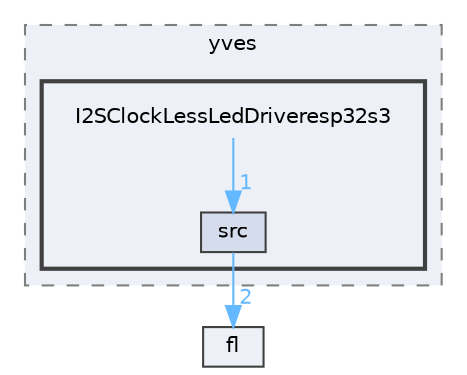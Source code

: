digraph "third_party/yves/I2SClockLessLedDriveresp32s3"
{
 // INTERACTIVE_SVG=YES
 // LATEX_PDF_SIZE
  bgcolor="transparent";
  edge [fontname=Helvetica,fontsize=10,labelfontname=Helvetica,labelfontsize=10];
  node [fontname=Helvetica,fontsize=10,shape=box,height=0.2,width=0.4];
  compound=true
  subgraph clusterdir_9dccaf858a7ff7f079e45ffd53709862 {
    graph [ bgcolor="#edf0f7", pencolor="grey50", label="yves", fontname=Helvetica,fontsize=10 style="filled,dashed", URL="dir_9dccaf858a7ff7f079e45ffd53709862.html",tooltip=""]
  subgraph clusterdir_6967420d75a895a264b6b63a4f9b2562 {
    graph [ bgcolor="#edf0f7", pencolor="grey25", label="", fontname=Helvetica,fontsize=10 style="filled,bold", URL="dir_6967420d75a895a264b6b63a4f9b2562.html",tooltip=""]
    dir_6967420d75a895a264b6b63a4f9b2562 [shape=plaintext, label="I2SClockLessLedDriveresp32s3"];
  dir_74527076c98eac4b0135801e93064360 [label="src", fillcolor="#d5ddec", color="grey25", style="filled", URL="dir_74527076c98eac4b0135801e93064360.html",tooltip=""];
  }
  }
  dir_4d1829fa9bd13d7db71e765b2707b248 [label="fl", fillcolor="#edf0f7", color="grey25", style="filled", URL="dir_4d1829fa9bd13d7db71e765b2707b248.html",tooltip=""];
  dir_6967420d75a895a264b6b63a4f9b2562->dir_74527076c98eac4b0135801e93064360 [headlabel="1", labeldistance=1.5 headhref="dir_000060_000097.html" href="dir_000060_000097.html" color="steelblue1" fontcolor="steelblue1"];
  dir_74527076c98eac4b0135801e93064360->dir_4d1829fa9bd13d7db71e765b2707b248 [headlabel="2", labeldistance=1.5 headhref="dir_000097_000041.html" href="dir_000097_000041.html" color="steelblue1" fontcolor="steelblue1"];
}
